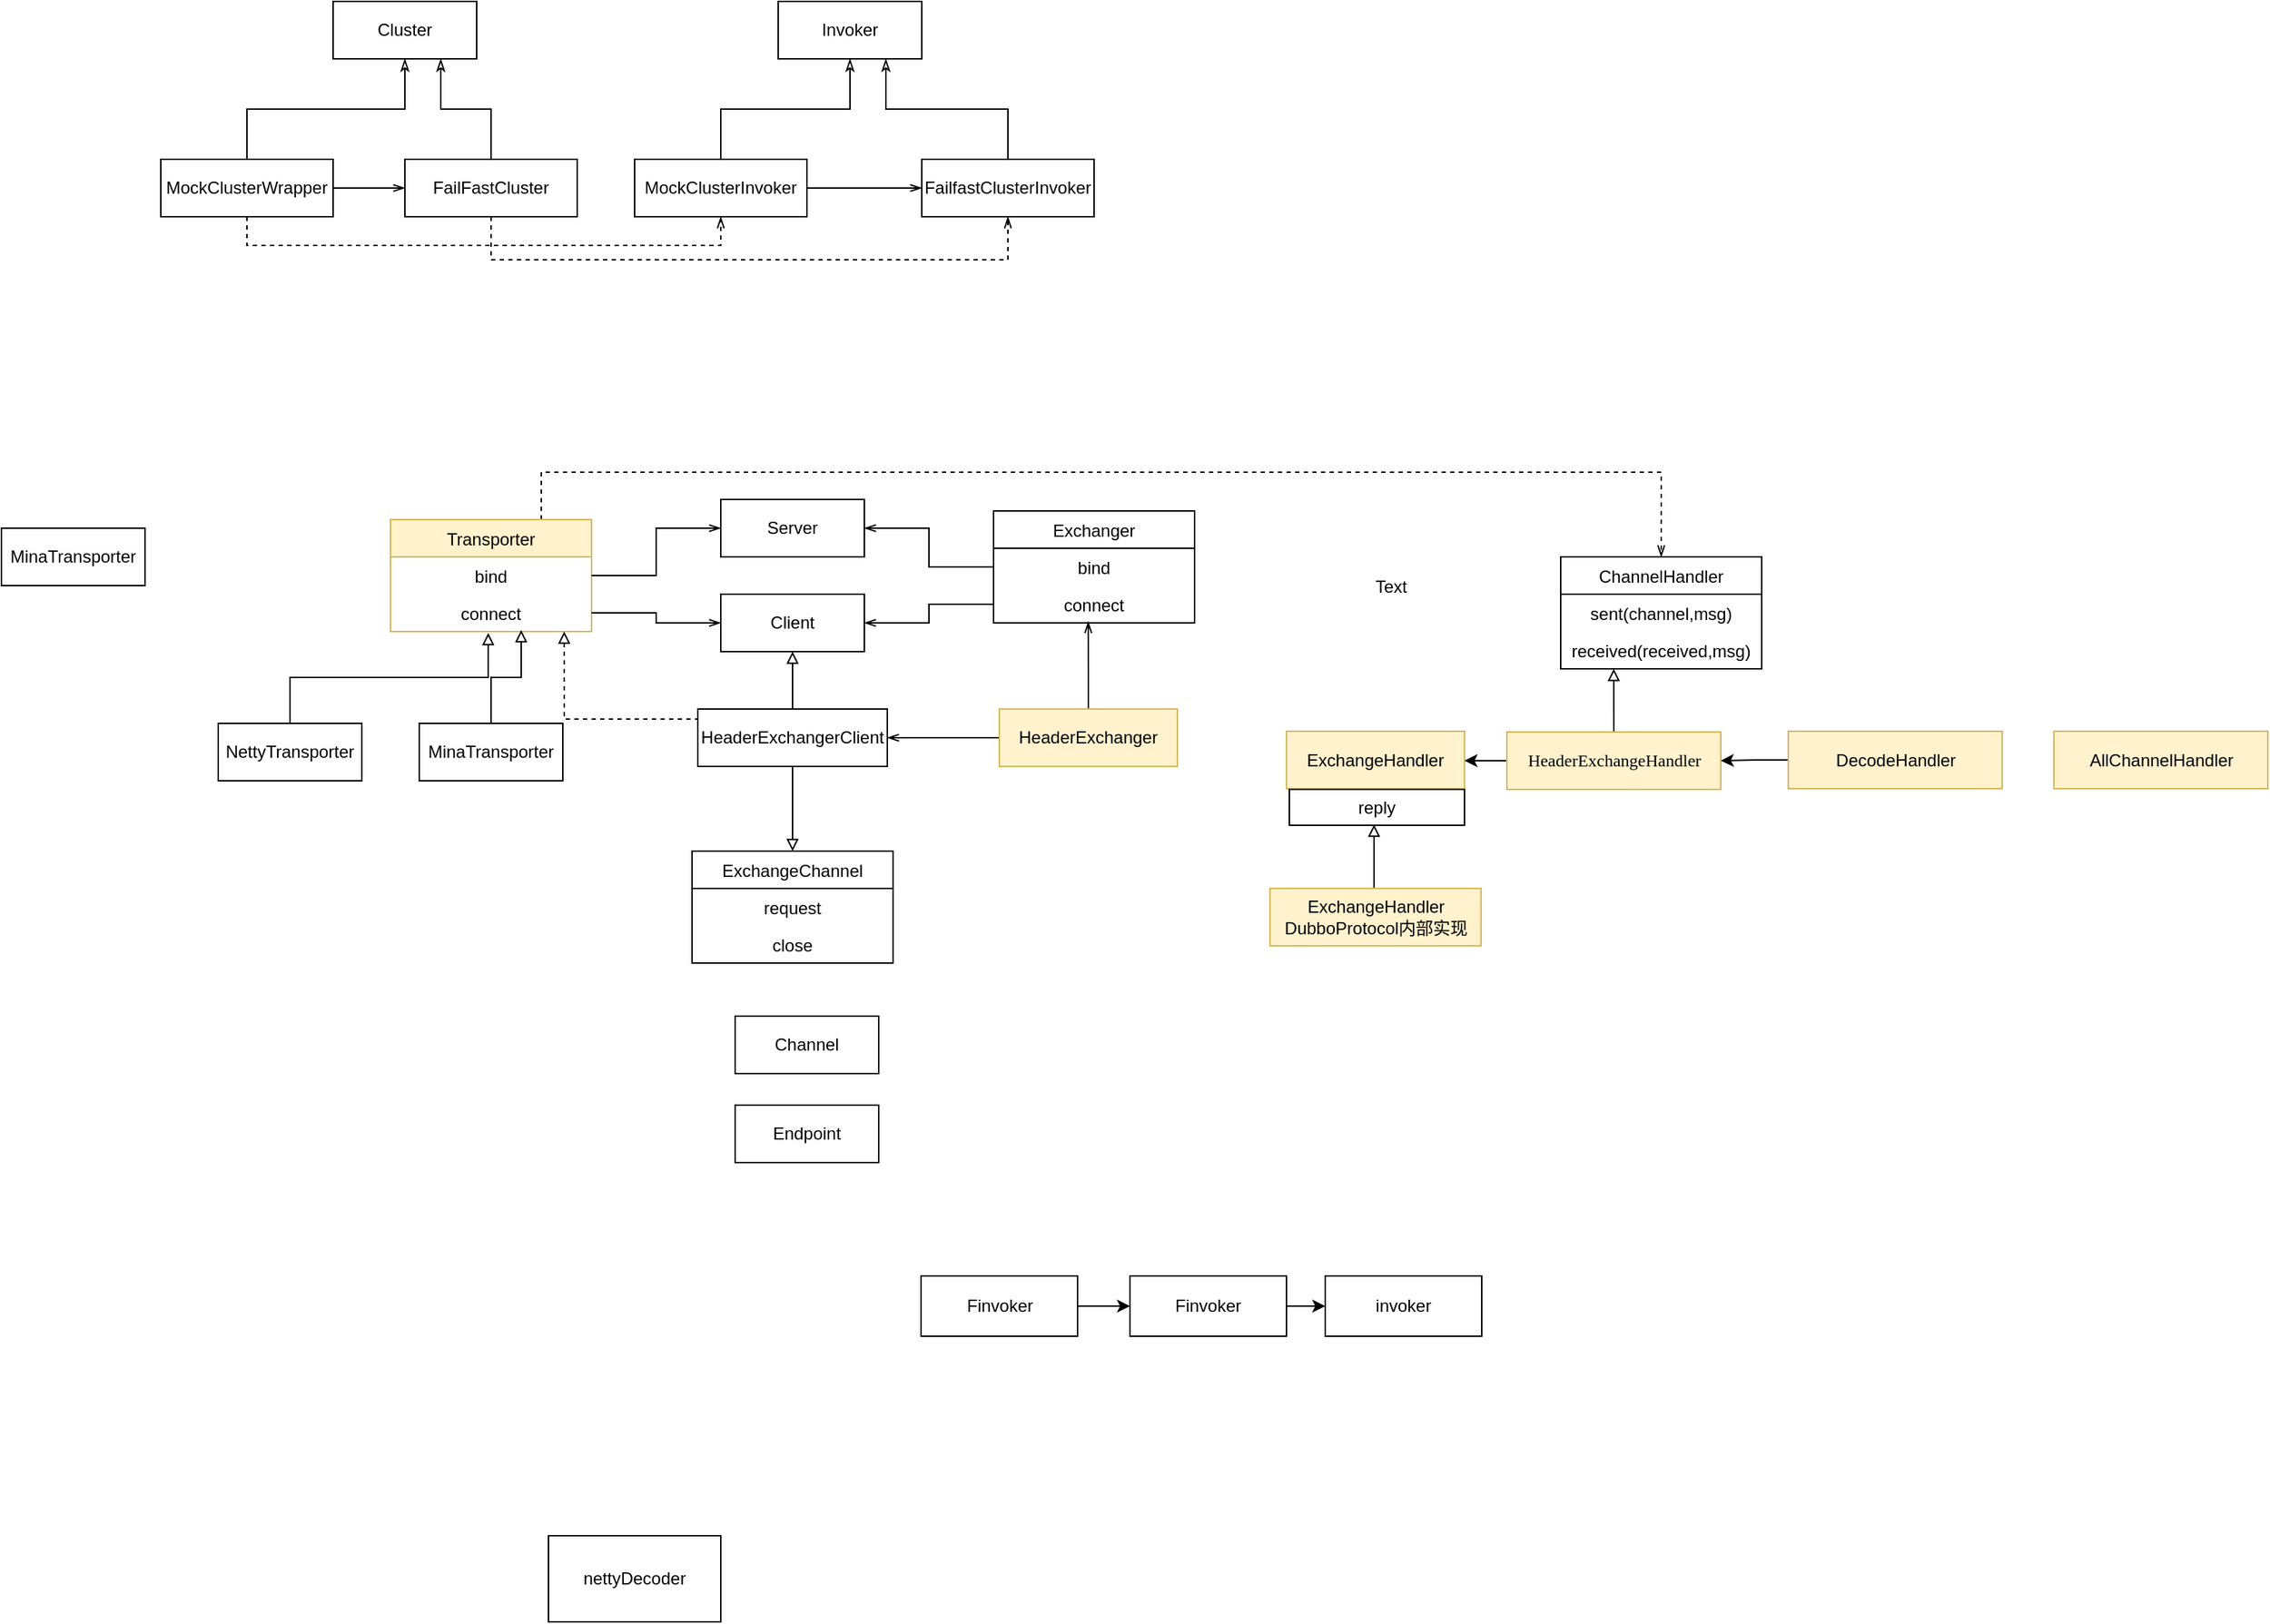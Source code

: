 <mxfile version="12.1.9" type="github" pages="1">
  <diagram id="3wP88udwANUkymrkbnxM" name="第 1 页">
    <mxGraphModel dx="1152" dy="418" grid="0" gridSize="10" guides="1" tooltips="1" connect="1" arrows="1" fold="1" page="0" pageScale="1" pageWidth="827" pageHeight="1169" math="0" shadow="0">
      <root>
        <mxCell id="0"/>
        <mxCell id="1" parent="0"/>
        <mxCell id="S6FNpbCSUPsFbbJEjk5P-1" value="Cluster" style="rounded=0;whiteSpace=wrap;html=1;" parent="1" vertex="1">
          <mxGeometry x="170" y="120" width="100" height="40" as="geometry"/>
        </mxCell>
        <mxCell id="S6FNpbCSUPsFbbJEjk5P-2" value="Invoker" style="rounded=0;whiteSpace=wrap;html=1;" parent="1" vertex="1">
          <mxGeometry x="480" y="120" width="100" height="40" as="geometry"/>
        </mxCell>
        <mxCell id="S6FNpbCSUPsFbbJEjk5P-13" style="edgeStyle=orthogonalEdgeStyle;rounded=0;orthogonalLoop=1;jettySize=auto;html=1;exitX=0.5;exitY=0;exitDx=0;exitDy=0;entryX=0.5;entryY=1;entryDx=0;entryDy=0;endArrow=classicThin;endFill=0;" parent="1" source="S6FNpbCSUPsFbbJEjk5P-3" target="S6FNpbCSUPsFbbJEjk5P-1" edge="1">
          <mxGeometry relative="1" as="geometry"/>
        </mxCell>
        <mxCell id="S6FNpbCSUPsFbbJEjk5P-25" style="edgeStyle=orthogonalEdgeStyle;rounded=0;orthogonalLoop=1;jettySize=auto;html=1;exitX=0.5;exitY=1;exitDx=0;exitDy=0;entryX=0.5;entryY=1;entryDx=0;entryDy=0;endArrow=openThin;endFill=0;dashed=1;" parent="1" source="S6FNpbCSUPsFbbJEjk5P-3" target="S6FNpbCSUPsFbbJEjk5P-14" edge="1">
          <mxGeometry relative="1" as="geometry"/>
        </mxCell>
        <mxCell id="S6FNpbCSUPsFbbJEjk5P-27" style="edgeStyle=orthogonalEdgeStyle;rounded=0;orthogonalLoop=1;jettySize=auto;html=1;exitX=1;exitY=0.5;exitDx=0;exitDy=0;entryX=0;entryY=0.5;entryDx=0;entryDy=0;endArrow=openThin;endFill=0;" parent="1" source="S6FNpbCSUPsFbbJEjk5P-3" target="S6FNpbCSUPsFbbJEjk5P-19" edge="1">
          <mxGeometry relative="1" as="geometry"/>
        </mxCell>
        <mxCell id="S6FNpbCSUPsFbbJEjk5P-3" value="MockClusterWrapper" style="rounded=0;whiteSpace=wrap;html=1;" parent="1" vertex="1">
          <mxGeometry x="50" y="230" width="120" height="40" as="geometry"/>
        </mxCell>
        <mxCell id="S6FNpbCSUPsFbbJEjk5P-15" style="edgeStyle=orthogonalEdgeStyle;rounded=0;orthogonalLoop=1;jettySize=auto;html=1;exitX=0.5;exitY=0;exitDx=0;exitDy=0;entryX=0.5;entryY=1;entryDx=0;entryDy=0;endArrow=classicThin;endFill=0;" parent="1" source="S6FNpbCSUPsFbbJEjk5P-14" target="S6FNpbCSUPsFbbJEjk5P-2" edge="1">
          <mxGeometry relative="1" as="geometry"/>
        </mxCell>
        <mxCell id="S6FNpbCSUPsFbbJEjk5P-28" style="edgeStyle=orthogonalEdgeStyle;rounded=0;orthogonalLoop=1;jettySize=auto;html=1;exitX=1;exitY=0.5;exitDx=0;exitDy=0;entryX=0;entryY=0.5;entryDx=0;entryDy=0;endArrow=openThin;endFill=0;" parent="1" source="S6FNpbCSUPsFbbJEjk5P-14" target="S6FNpbCSUPsFbbJEjk5P-16" edge="1">
          <mxGeometry relative="1" as="geometry"/>
        </mxCell>
        <mxCell id="S6FNpbCSUPsFbbJEjk5P-14" value="MockClusterInvoker" style="rounded=0;whiteSpace=wrap;html=1;" parent="1" vertex="1">
          <mxGeometry x="380" y="230" width="120" height="40" as="geometry"/>
        </mxCell>
        <mxCell id="S6FNpbCSUPsFbbJEjk5P-17" style="edgeStyle=orthogonalEdgeStyle;rounded=0;orthogonalLoop=1;jettySize=auto;html=1;exitX=0.5;exitY=0;exitDx=0;exitDy=0;entryX=0.75;entryY=1;entryDx=0;entryDy=0;endArrow=classicThin;endFill=0;" parent="1" source="S6FNpbCSUPsFbbJEjk5P-16" target="S6FNpbCSUPsFbbJEjk5P-2" edge="1">
          <mxGeometry relative="1" as="geometry"/>
        </mxCell>
        <mxCell id="S6FNpbCSUPsFbbJEjk5P-16" value="FailfastClusterInvoker" style="rounded=0;whiteSpace=wrap;html=1;" parent="1" vertex="1">
          <mxGeometry x="580" y="230" width="120" height="40" as="geometry"/>
        </mxCell>
        <mxCell id="S6FNpbCSUPsFbbJEjk5P-20" style="edgeStyle=orthogonalEdgeStyle;rounded=0;orthogonalLoop=1;jettySize=auto;html=1;exitX=0.5;exitY=0;exitDx=0;exitDy=0;entryX=0.75;entryY=1;entryDx=0;entryDy=0;endArrow=classicThin;endFill=0;" parent="1" source="S6FNpbCSUPsFbbJEjk5P-19" target="S6FNpbCSUPsFbbJEjk5P-1" edge="1">
          <mxGeometry relative="1" as="geometry"/>
        </mxCell>
        <mxCell id="S6FNpbCSUPsFbbJEjk5P-26" style="edgeStyle=orthogonalEdgeStyle;rounded=0;orthogonalLoop=1;jettySize=auto;html=1;exitX=0.5;exitY=1;exitDx=0;exitDy=0;entryX=0.5;entryY=1;entryDx=0;entryDy=0;dashed=1;endArrow=openThin;endFill=0;" parent="1" source="S6FNpbCSUPsFbbJEjk5P-19" target="S6FNpbCSUPsFbbJEjk5P-16" edge="1">
          <mxGeometry relative="1" as="geometry">
            <Array as="points">
              <mxPoint x="280" y="300"/>
              <mxPoint x="640" y="300"/>
            </Array>
          </mxGeometry>
        </mxCell>
        <mxCell id="S6FNpbCSUPsFbbJEjk5P-19" value="FailFastCluster" style="rounded=0;whiteSpace=wrap;html=1;" parent="1" vertex="1">
          <mxGeometry x="220" y="230" width="120" height="40" as="geometry"/>
        </mxCell>
        <mxCell id="S6FNpbCSUPsFbbJEjk5P-42" style="edgeStyle=orthogonalEdgeStyle;rounded=0;orthogonalLoop=1;jettySize=auto;html=1;exitX=0.5;exitY=0;exitDx=0;exitDy=0;entryX=0.486;entryY=1.038;entryDx=0;entryDy=0;entryPerimeter=0;endArrow=block;endFill=0;" parent="1" source="S6FNpbCSUPsFbbJEjk5P-30" target="S6FNpbCSUPsFbbJEjk5P-33" edge="1">
          <mxGeometry relative="1" as="geometry"/>
        </mxCell>
        <mxCell id="S6FNpbCSUPsFbbJEjk5P-30" value="NettyTransporter" style="rounded=0;whiteSpace=wrap;html=1;" parent="1" vertex="1">
          <mxGeometry x="90" y="623" width="100" height="40" as="geometry"/>
        </mxCell>
        <mxCell id="S6FNpbCSUPsFbbJEjk5P-83" style="edgeStyle=orthogonalEdgeStyle;rounded=0;orthogonalLoop=1;jettySize=auto;html=1;exitX=0.75;exitY=0;exitDx=0;exitDy=0;entryX=0.5;entryY=0;entryDx=0;entryDy=0;dashed=1;endArrow=openThin;endFill=0;" parent="1" source="S6FNpbCSUPsFbbJEjk5P-31" target="S6FNpbCSUPsFbbJEjk5P-76" edge="1">
          <mxGeometry relative="1" as="geometry">
            <Array as="points">
              <mxPoint x="315" y="448"/>
              <mxPoint x="1095" y="448"/>
            </Array>
          </mxGeometry>
        </mxCell>
        <mxCell id="S6FNpbCSUPsFbbJEjk5P-31" value="Transporter" style="swimlane;fontStyle=0;childLayout=stackLayout;horizontal=1;startSize=26;fillColor=#fff2cc;horizontalStack=0;resizeParent=1;resizeParentMax=0;resizeLast=0;collapsible=1;marginBottom=0;strokeColor=#d6b656;" parent="1" vertex="1">
          <mxGeometry x="210" y="481" width="140" height="78" as="geometry"/>
        </mxCell>
        <mxCell id="S6FNpbCSUPsFbbJEjk5P-32" value="bind" style="text;strokeColor=none;fillColor=none;align=center;verticalAlign=top;spacingLeft=4;spacingRight=4;overflow=hidden;rotatable=0;points=[[0,0.5],[1,0.5]];portConstraint=eastwest;" parent="S6FNpbCSUPsFbbJEjk5P-31" vertex="1">
          <mxGeometry y="26" width="140" height="26" as="geometry"/>
        </mxCell>
        <mxCell id="S6FNpbCSUPsFbbJEjk5P-33" value="connect" style="text;strokeColor=none;fillColor=none;align=center;verticalAlign=top;spacingLeft=4;spacingRight=4;overflow=hidden;rotatable=0;points=[[0,0.5],[1,0.5]];portConstraint=eastwest;" parent="S6FNpbCSUPsFbbJEjk5P-31" vertex="1">
          <mxGeometry y="52" width="140" height="26" as="geometry"/>
        </mxCell>
        <mxCell id="S6FNpbCSUPsFbbJEjk5P-36" value="Server" style="rounded=0;whiteSpace=wrap;html=1;" parent="1" vertex="1">
          <mxGeometry x="440" y="467" width="100" height="40" as="geometry"/>
        </mxCell>
        <mxCell id="S6FNpbCSUPsFbbJEjk5P-37" value="Client" style="rounded=0;whiteSpace=wrap;html=1;" parent="1" vertex="1">
          <mxGeometry x="440" y="533" width="100" height="40" as="geometry"/>
        </mxCell>
        <mxCell id="S6FNpbCSUPsFbbJEjk5P-38" style="edgeStyle=orthogonalEdgeStyle;rounded=0;orthogonalLoop=1;jettySize=auto;html=1;exitX=1;exitY=0.5;exitDx=0;exitDy=0;entryX=0;entryY=0.5;entryDx=0;entryDy=0;endArrow=openThin;endFill=0;" parent="1" source="S6FNpbCSUPsFbbJEjk5P-32" target="S6FNpbCSUPsFbbJEjk5P-36" edge="1">
          <mxGeometry relative="1" as="geometry"/>
        </mxCell>
        <mxCell id="S6FNpbCSUPsFbbJEjk5P-39" style="edgeStyle=orthogonalEdgeStyle;rounded=0;orthogonalLoop=1;jettySize=auto;html=1;exitX=1;exitY=0.5;exitDx=0;exitDy=0;entryX=0;entryY=0.5;entryDx=0;entryDy=0;endArrow=openThin;endFill=0;" parent="1" source="S6FNpbCSUPsFbbJEjk5P-33" target="S6FNpbCSUPsFbbJEjk5P-37" edge="1">
          <mxGeometry relative="1" as="geometry"/>
        </mxCell>
        <mxCell id="S6FNpbCSUPsFbbJEjk5P-44" style="edgeStyle=orthogonalEdgeStyle;rounded=0;orthogonalLoop=1;jettySize=auto;html=1;exitX=0.5;exitY=0;exitDx=0;exitDy=0;entryX=0.65;entryY=0.962;entryDx=0;entryDy=0;entryPerimeter=0;endArrow=block;endFill=0;" parent="1" source="S6FNpbCSUPsFbbJEjk5P-43" target="S6FNpbCSUPsFbbJEjk5P-33" edge="1">
          <mxGeometry relative="1" as="geometry"/>
        </mxCell>
        <mxCell id="S6FNpbCSUPsFbbJEjk5P-43" value="MinaTransporter" style="rounded=0;whiteSpace=wrap;html=1;" parent="1" vertex="1">
          <mxGeometry x="230" y="623" width="100" height="40" as="geometry"/>
        </mxCell>
        <mxCell id="S6FNpbCSUPsFbbJEjk5P-47" value="MinaTransporter" style="rounded=0;whiteSpace=wrap;html=1;" parent="1" vertex="1">
          <mxGeometry x="-61" y="487" width="100" height="40" as="geometry"/>
        </mxCell>
        <mxCell id="S6FNpbCSUPsFbbJEjk5P-48" value="Exchanger" style="swimlane;fontStyle=0;childLayout=stackLayout;horizontal=1;startSize=26;fillColor=none;horizontalStack=0;resizeParent=1;resizeParentMax=0;resizeLast=0;collapsible=1;marginBottom=0;" parent="1" vertex="1">
          <mxGeometry x="630" y="475" width="140" height="78" as="geometry">
            <mxRectangle x="-90" y="565" width="84" height="26" as="alternateBounds"/>
          </mxGeometry>
        </mxCell>
        <mxCell id="S6FNpbCSUPsFbbJEjk5P-49" value="bind" style="text;strokeColor=none;fillColor=none;align=center;verticalAlign=top;spacingLeft=4;spacingRight=4;overflow=hidden;rotatable=0;points=[[0,0.5],[1,0.5]];portConstraint=eastwest;" parent="S6FNpbCSUPsFbbJEjk5P-48" vertex="1">
          <mxGeometry y="26" width="140" height="26" as="geometry"/>
        </mxCell>
        <mxCell id="S6FNpbCSUPsFbbJEjk5P-50" value="connect" style="text;strokeColor=none;fillColor=none;align=center;verticalAlign=top;spacingLeft=4;spacingRight=4;overflow=hidden;rotatable=0;points=[[0,0.5],[1,0.5]];portConstraint=eastwest;" parent="S6FNpbCSUPsFbbJEjk5P-48" vertex="1">
          <mxGeometry y="52" width="140" height="26" as="geometry"/>
        </mxCell>
        <mxCell id="S6FNpbCSUPsFbbJEjk5P-51" style="edgeStyle=orthogonalEdgeStyle;rounded=0;orthogonalLoop=1;jettySize=auto;html=1;exitX=0;exitY=0.5;exitDx=0;exitDy=0;entryX=1;entryY=0.5;entryDx=0;entryDy=0;endArrow=openThin;endFill=0;" parent="1" source="S6FNpbCSUPsFbbJEjk5P-49" target="S6FNpbCSUPsFbbJEjk5P-36" edge="1">
          <mxGeometry relative="1" as="geometry"/>
        </mxCell>
        <mxCell id="S6FNpbCSUPsFbbJEjk5P-52" style="edgeStyle=orthogonalEdgeStyle;rounded=0;orthogonalLoop=1;jettySize=auto;html=1;exitX=0;exitY=0.5;exitDx=0;exitDy=0;entryX=1;entryY=0.5;entryDx=0;entryDy=0;endArrow=openThin;endFill=0;" parent="1" source="S6FNpbCSUPsFbbJEjk5P-50" target="S6FNpbCSUPsFbbJEjk5P-37" edge="1">
          <mxGeometry relative="1" as="geometry"/>
        </mxCell>
        <mxCell id="S6FNpbCSUPsFbbJEjk5P-54" style="edgeStyle=orthogonalEdgeStyle;rounded=0;orthogonalLoop=1;jettySize=auto;html=1;exitX=0.5;exitY=0;exitDx=0;exitDy=0;entryX=0.471;entryY=0.962;entryDx=0;entryDy=0;entryPerimeter=0;endArrow=openThin;endFill=0;" parent="1" source="S6FNpbCSUPsFbbJEjk5P-53" target="S6FNpbCSUPsFbbJEjk5P-50" edge="1">
          <mxGeometry relative="1" as="geometry"/>
        </mxCell>
        <mxCell id="S6FNpbCSUPsFbbJEjk5P-60" style="edgeStyle=orthogonalEdgeStyle;rounded=0;orthogonalLoop=1;jettySize=auto;html=1;exitX=0;exitY=0.5;exitDx=0;exitDy=0;entryX=1;entryY=0.5;entryDx=0;entryDy=0;endArrow=openThin;endFill=0;" parent="1" source="S6FNpbCSUPsFbbJEjk5P-53" target="S6FNpbCSUPsFbbJEjk5P-58" edge="1">
          <mxGeometry relative="1" as="geometry"/>
        </mxCell>
        <mxCell id="S6FNpbCSUPsFbbJEjk5P-53" value="HeaderExchanger" style="rounded=0;whiteSpace=wrap;html=1;fillColor=#fff2cc;strokeColor=#d6b656;" parent="1" vertex="1">
          <mxGeometry x="634" y="613" width="124" height="40" as="geometry"/>
        </mxCell>
        <mxCell id="S6FNpbCSUPsFbbJEjk5P-59" style="edgeStyle=orthogonalEdgeStyle;rounded=0;orthogonalLoop=1;jettySize=auto;html=1;exitX=0.5;exitY=0;exitDx=0;exitDy=0;entryX=0.5;entryY=1;entryDx=0;entryDy=0;endArrow=block;endFill=0;" parent="1" source="S6FNpbCSUPsFbbJEjk5P-58" target="S6FNpbCSUPsFbbJEjk5P-37" edge="1">
          <mxGeometry relative="1" as="geometry"/>
        </mxCell>
        <mxCell id="S6FNpbCSUPsFbbJEjk5P-66" style="edgeStyle=orthogonalEdgeStyle;rounded=0;orthogonalLoop=1;jettySize=auto;html=1;exitX=0.5;exitY=1;exitDx=0;exitDy=0;endArrow=block;endFill=0;" parent="1" source="S6FNpbCSUPsFbbJEjk5P-58" target="S6FNpbCSUPsFbbJEjk5P-63" edge="1">
          <mxGeometry relative="1" as="geometry"/>
        </mxCell>
        <mxCell id="S6FNpbCSUPsFbbJEjk5P-74" style="edgeStyle=orthogonalEdgeStyle;rounded=0;orthogonalLoop=1;jettySize=auto;html=1;exitX=0;exitY=0.5;exitDx=0;exitDy=0;entryX=0.864;entryY=1;entryDx=0;entryDy=0;entryPerimeter=0;endArrow=block;endFill=0;dashed=1;" parent="1" source="S6FNpbCSUPsFbbJEjk5P-58" target="S6FNpbCSUPsFbbJEjk5P-33" edge="1">
          <mxGeometry relative="1" as="geometry">
            <Array as="points">
              <mxPoint x="424" y="620"/>
              <mxPoint x="331" y="620"/>
            </Array>
          </mxGeometry>
        </mxCell>
        <mxCell id="S6FNpbCSUPsFbbJEjk5P-58" value="HeaderExchangerClient" style="rounded=0;whiteSpace=wrap;html=1;" parent="1" vertex="1">
          <mxGeometry x="424" y="613" width="132" height="40" as="geometry"/>
        </mxCell>
        <mxCell id="S6FNpbCSUPsFbbJEjk5P-63" value="ExchangeChannel" style="swimlane;fontStyle=0;childLayout=stackLayout;horizontal=1;startSize=26;fillColor=none;horizontalStack=0;resizeParent=1;resizeParentMax=0;resizeLast=0;collapsible=1;marginBottom=0;" parent="1" vertex="1">
          <mxGeometry x="420" y="712" width="140" height="78" as="geometry">
            <mxRectangle x="-90" y="565" width="84" height="26" as="alternateBounds"/>
          </mxGeometry>
        </mxCell>
        <mxCell id="S6FNpbCSUPsFbbJEjk5P-64" value="request" style="text;strokeColor=none;fillColor=none;align=center;verticalAlign=top;spacingLeft=4;spacingRight=4;overflow=hidden;rotatable=0;points=[[0,0.5],[1,0.5]];portConstraint=eastwest;" parent="S6FNpbCSUPsFbbJEjk5P-63" vertex="1">
          <mxGeometry y="26" width="140" height="26" as="geometry"/>
        </mxCell>
        <mxCell id="S6FNpbCSUPsFbbJEjk5P-65" value="close" style="text;strokeColor=none;fillColor=none;align=center;verticalAlign=top;spacingLeft=4;spacingRight=4;overflow=hidden;rotatable=0;points=[[0,0.5],[1,0.5]];portConstraint=eastwest;" parent="S6FNpbCSUPsFbbJEjk5P-63" vertex="1">
          <mxGeometry y="52" width="140" height="26" as="geometry"/>
        </mxCell>
        <mxCell id="S6FNpbCSUPsFbbJEjk5P-67" value="Channel" style="rounded=0;whiteSpace=wrap;html=1;" parent="1" vertex="1">
          <mxGeometry x="450" y="827" width="100" height="40" as="geometry"/>
        </mxCell>
        <mxCell id="S6FNpbCSUPsFbbJEjk5P-68" value="Endpoint" style="rounded=0;whiteSpace=wrap;html=1;" parent="1" vertex="1">
          <mxGeometry x="450" y="889" width="100" height="40" as="geometry"/>
        </mxCell>
        <mxCell id="S6FNpbCSUPsFbbJEjk5P-71" value="" style="edgeStyle=orthogonalEdgeStyle;rounded=0;orthogonalLoop=1;jettySize=auto;html=1;endArrow=block;endFill=0;" parent="1" edge="1">
          <mxGeometry relative="1" as="geometry">
            <mxPoint x="520" y="816" as="sourcePoint"/>
          </mxGeometry>
        </mxCell>
        <mxCell id="S6FNpbCSUPsFbbJEjk5P-76" value="ChannelHandler" style="swimlane;fontStyle=0;childLayout=stackLayout;horizontal=1;startSize=26;fillColor=none;horizontalStack=0;resizeParent=1;resizeParentMax=0;resizeLast=0;collapsible=1;marginBottom=0;" parent="1" vertex="1">
          <mxGeometry x="1025" y="507" width="140" height="78" as="geometry">
            <mxRectangle x="-90" y="565" width="84" height="26" as="alternateBounds"/>
          </mxGeometry>
        </mxCell>
        <mxCell id="S6FNpbCSUPsFbbJEjk5P-77" value="sent(channel,msg)" style="text;strokeColor=none;fillColor=none;align=center;verticalAlign=top;spacingLeft=4;spacingRight=4;overflow=hidden;rotatable=0;points=[[0,0.5],[1,0.5]];portConstraint=eastwest;" parent="S6FNpbCSUPsFbbJEjk5P-76" vertex="1">
          <mxGeometry y="26" width="140" height="26" as="geometry"/>
        </mxCell>
        <mxCell id="S6FNpbCSUPsFbbJEjk5P-78" value="received(received,msg)" style="text;strokeColor=none;fillColor=none;align=center;verticalAlign=top;spacingLeft=4;spacingRight=4;overflow=hidden;rotatable=0;points=[[0,0.5],[1,0.5]];portConstraint=eastwest;" parent="S6FNpbCSUPsFbbJEjk5P-76" vertex="1">
          <mxGeometry y="52" width="140" height="26" as="geometry"/>
        </mxCell>
        <mxCell id="S6FNpbCSUPsFbbJEjk5P-79" value="ExchangeHandler" style="rounded=0;whiteSpace=wrap;html=1;fillColor=#fff2cc;strokeColor=#d6b656;" parent="1" vertex="1">
          <mxGeometry x="834" y="628.5" width="124" height="40" as="geometry"/>
        </mxCell>
        <mxCell id="S6FNpbCSUPsFbbJEjk5P-85" style="edgeStyle=orthogonalEdgeStyle;rounded=0;orthogonalLoop=1;jettySize=auto;html=1;exitX=0.5;exitY=0;exitDx=0;exitDy=0;entryX=0.264;entryY=1;entryDx=0;entryDy=0;entryPerimeter=0;endArrow=block;endFill=0;" parent="1" source="S6FNpbCSUPsFbbJEjk5P-82" target="S6FNpbCSUPsFbbJEjk5P-78" edge="1">
          <mxGeometry relative="1" as="geometry"/>
        </mxCell>
        <mxCell id="4KYblLX-J10OmJDzWOq2-3" style="edgeStyle=orthogonalEdgeStyle;rounded=0;orthogonalLoop=1;jettySize=auto;html=1;exitX=0;exitY=0.5;exitDx=0;exitDy=0;entryX=1;entryY=0.5;entryDx=0;entryDy=0;" edge="1" parent="1" source="S6FNpbCSUPsFbbJEjk5P-82" target="S6FNpbCSUPsFbbJEjk5P-79">
          <mxGeometry relative="1" as="geometry"/>
        </mxCell>
        <mxCell id="S6FNpbCSUPsFbbJEjk5P-82" value="&lt;pre style=&quot;font-family: &amp;#34;menlo&amp;#34; ; font-size: 9pt&quot;&gt;HeaderExchangeHandler&lt;/pre&gt;" style="rounded=0;whiteSpace=wrap;html=1;fillColor=#fff2cc;strokeColor=#d6b656;" parent="1" vertex="1">
          <mxGeometry x="987.5" y="629" width="149" height="40" as="geometry"/>
        </mxCell>
        <mxCell id="4KYblLX-J10OmJDzWOq2-2" style="edgeStyle=orthogonalEdgeStyle;rounded=0;orthogonalLoop=1;jettySize=auto;html=1;entryX=1;entryY=0.5;entryDx=0;entryDy=0;" edge="1" parent="1" source="4KYblLX-J10OmJDzWOq2-1" target="S6FNpbCSUPsFbbJEjk5P-82">
          <mxGeometry relative="1" as="geometry"/>
        </mxCell>
        <mxCell id="4KYblLX-J10OmJDzWOq2-1" value="DecodeHandler" style="rounded=0;whiteSpace=wrap;html=1;fillColor=#fff2cc;strokeColor=#d6b656;" vertex="1" parent="1">
          <mxGeometry x="1183.5" y="628.5" width="149" height="40" as="geometry"/>
        </mxCell>
        <mxCell id="4KYblLX-J10OmJDzWOq2-5" value="reply" style="rounded=0;whiteSpace=wrap;html=1;" vertex="1" parent="1">
          <mxGeometry x="836" y="669" width="122" height="25" as="geometry"/>
        </mxCell>
        <mxCell id="4KYblLX-J10OmJDzWOq2-8" value="ExchangeHandler&lt;br&gt;DubboProtocol内部实现" style="rounded=0;whiteSpace=wrap;html=1;fillColor=#fff2cc;strokeColor=#d6b656;" vertex="1" parent="1">
          <mxGeometry x="822.5" y="738" width="147" height="40" as="geometry"/>
        </mxCell>
        <mxCell id="4KYblLX-J10OmJDzWOq2-9" style="edgeStyle=orthogonalEdgeStyle;rounded=0;orthogonalLoop=1;jettySize=auto;html=1;exitX=0.5;exitY=0;exitDx=0;exitDy=0;entryX=0.264;entryY=1;entryDx=0;entryDy=0;entryPerimeter=0;endArrow=block;endFill=0;" edge="1" parent="1">
          <mxGeometry relative="1" as="geometry">
            <mxPoint x="895" y="737.5" as="sourcePoint"/>
            <mxPoint x="895" y="693.5" as="targetPoint"/>
          </mxGeometry>
        </mxCell>
        <mxCell id="4KYblLX-J10OmJDzWOq2-10" value="nettyDecoder" style="rounded=0;whiteSpace=wrap;html=1;" vertex="1" parent="1">
          <mxGeometry x="320" y="1189" width="120" height="60" as="geometry"/>
        </mxCell>
        <mxCell id="4KYblLX-J10OmJDzWOq2-11" value="AllChannelHandler" style="rounded=0;whiteSpace=wrap;html=1;fillColor=#fff2cc;strokeColor=#d6b656;" vertex="1" parent="1">
          <mxGeometry x="1368.5" y="628.5" width="149" height="40" as="geometry"/>
        </mxCell>
        <mxCell id="4KYblLX-J10OmJDzWOq2-12" value="Text" style="text;html=1;resizable=0;points=[];autosize=1;align=left;verticalAlign=top;spacingTop=-4;" vertex="1" parent="1">
          <mxGeometry x="894" y="518" width="32" height="14" as="geometry"/>
        </mxCell>
        <mxCell id="4KYblLX-J10OmJDzWOq2-13" value="invoker" style="rounded=0;whiteSpace=wrap;html=1;" vertex="1" parent="1">
          <mxGeometry x="861" y="1008" width="109" height="42" as="geometry"/>
        </mxCell>
        <mxCell id="4KYblLX-J10OmJDzWOq2-15" style="edgeStyle=orthogonalEdgeStyle;rounded=0;orthogonalLoop=1;jettySize=auto;html=1;exitX=1;exitY=0.5;exitDx=0;exitDy=0;entryX=0;entryY=0.5;entryDx=0;entryDy=0;" edge="1" parent="1" source="4KYblLX-J10OmJDzWOq2-14" target="4KYblLX-J10OmJDzWOq2-13">
          <mxGeometry relative="1" as="geometry"/>
        </mxCell>
        <mxCell id="4KYblLX-J10OmJDzWOq2-14" value="Finvoker" style="rounded=0;whiteSpace=wrap;html=1;" vertex="1" parent="1">
          <mxGeometry x="725" y="1008" width="109" height="42" as="geometry"/>
        </mxCell>
        <mxCell id="4KYblLX-J10OmJDzWOq2-19" style="edgeStyle=orthogonalEdgeStyle;rounded=0;orthogonalLoop=1;jettySize=auto;html=1;exitX=1;exitY=0.5;exitDx=0;exitDy=0;entryX=0;entryY=0.5;entryDx=0;entryDy=0;" edge="1" parent="1" source="4KYblLX-J10OmJDzWOq2-16" target="4KYblLX-J10OmJDzWOq2-14">
          <mxGeometry relative="1" as="geometry"/>
        </mxCell>
        <mxCell id="4KYblLX-J10OmJDzWOq2-16" value="Finvoker" style="rounded=0;whiteSpace=wrap;html=1;" vertex="1" parent="1">
          <mxGeometry x="579.5" y="1008" width="109" height="42" as="geometry"/>
        </mxCell>
      </root>
    </mxGraphModel>
  </diagram>
</mxfile>
